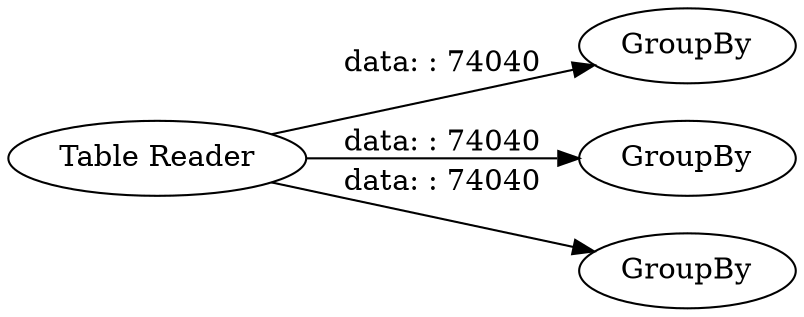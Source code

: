 digraph {
	"4779238592479645441_1" [label="Table Reader"]
	"4779238592479645441_3" [label=GroupBy]
	"4779238592479645441_4" [label=GroupBy]
	"4779238592479645441_2" [label=GroupBy]
	"4779238592479645441_1" -> "4779238592479645441_4" [label="data: : 74040"]
	"4779238592479645441_1" -> "4779238592479645441_2" [label="data: : 74040"]
	"4779238592479645441_1" -> "4779238592479645441_3" [label="data: : 74040"]
	rankdir=LR
}
